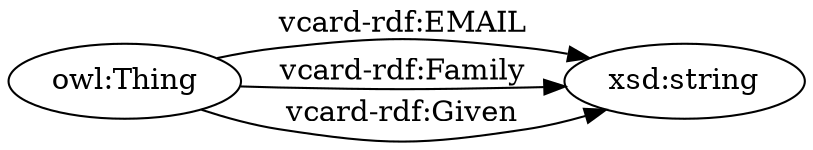digraph ar2dtool_diagram { 
rankdir=LR;
size="1501"
	"owl:Thing" -> "xsd:string" [ label = "vcard-rdf:EMAIL" ];
	"owl:Thing" -> "xsd:string" [ label = "vcard-rdf:Family" ];
	"owl:Thing" -> "xsd:string" [ label = "vcard-rdf:Given" ];

}
